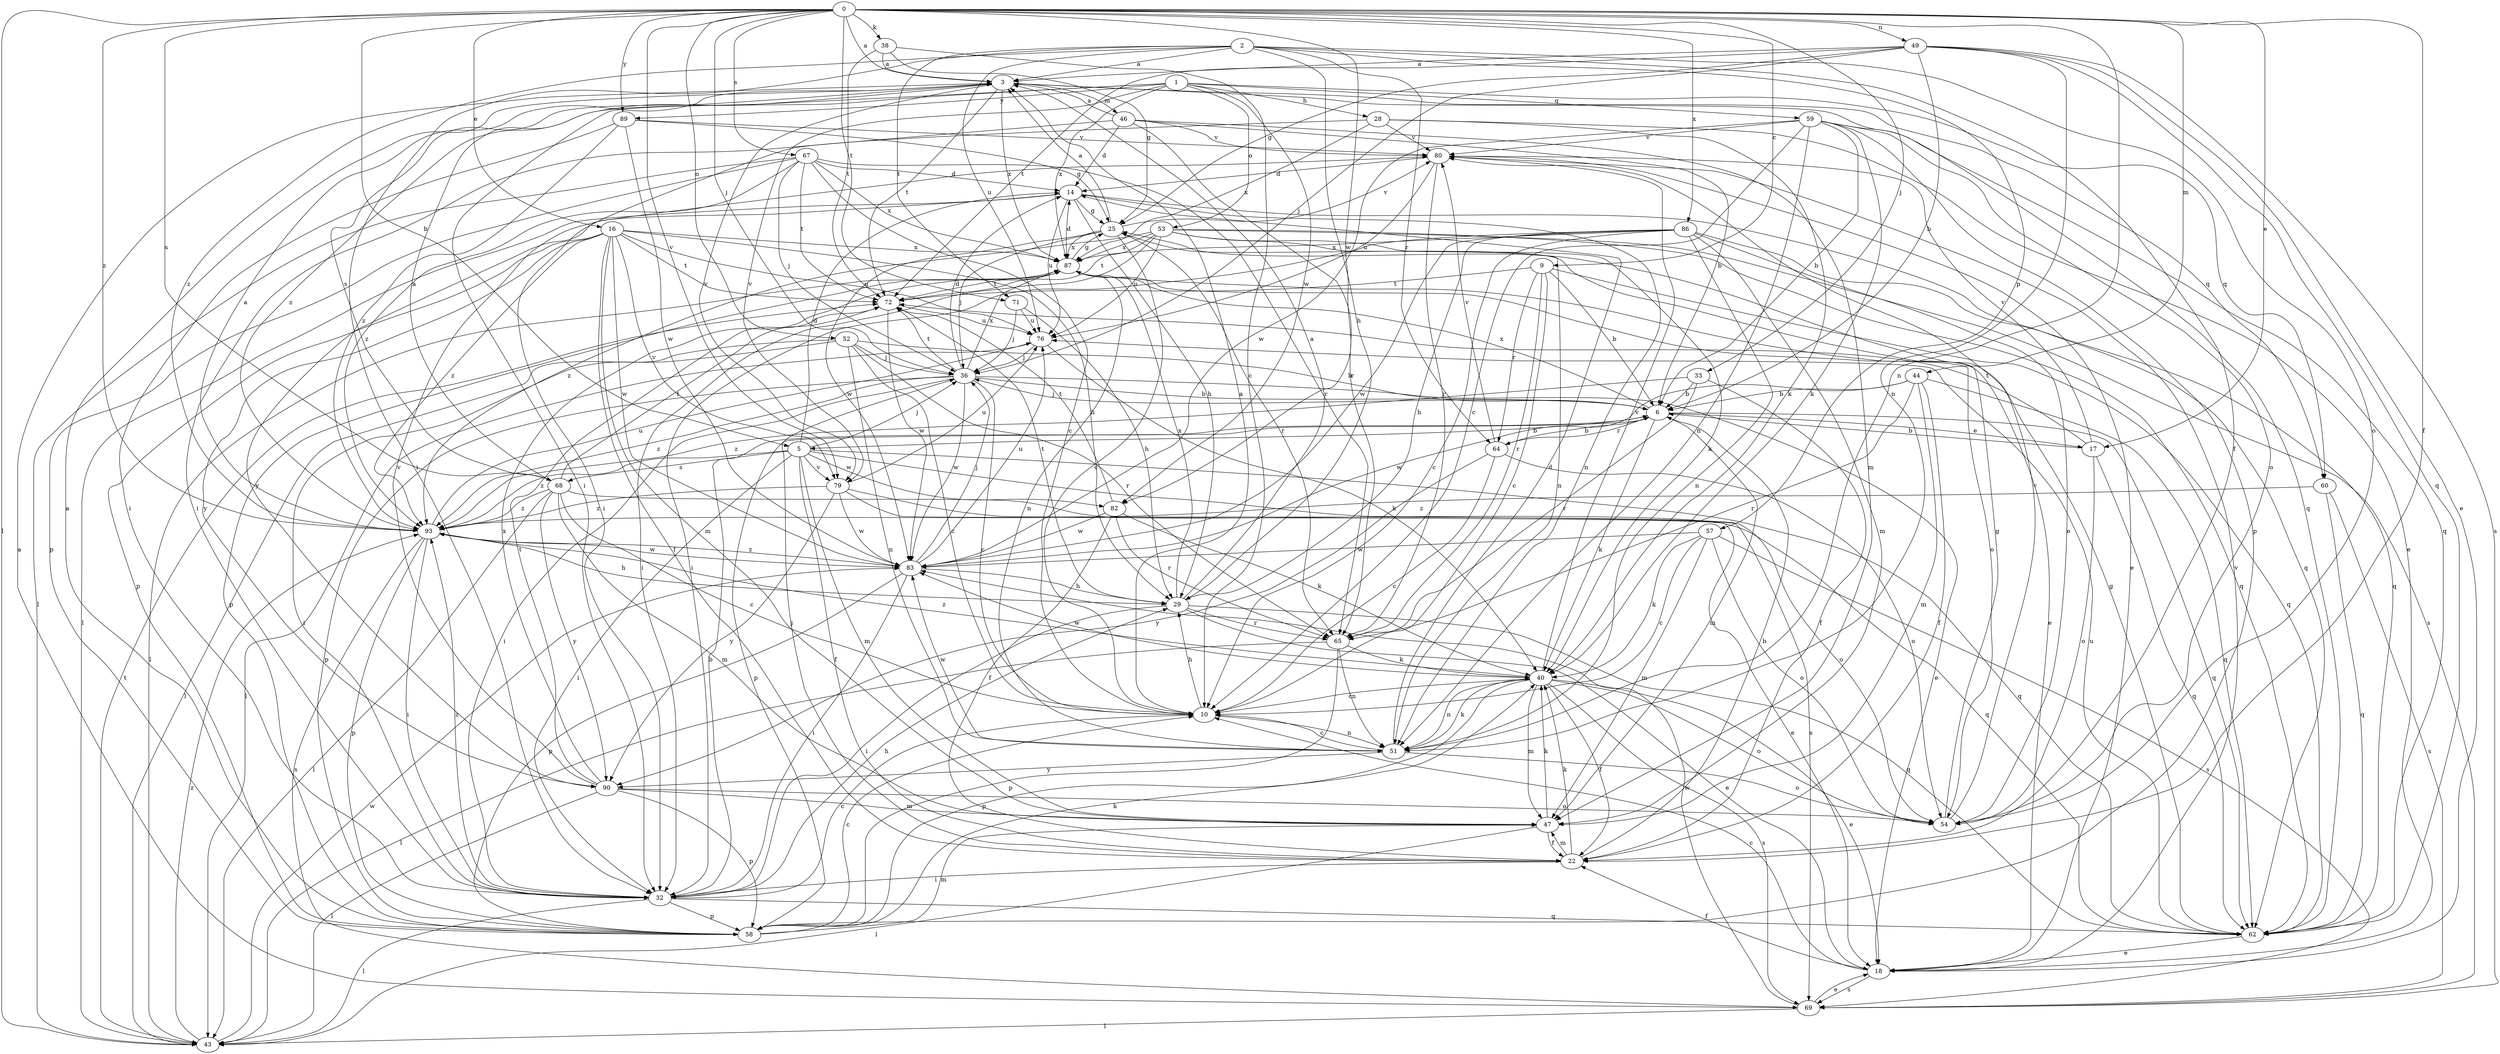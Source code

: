 strict digraph  {
0;
1;
2;
3;
5;
6;
9;
10;
14;
16;
17;
18;
22;
25;
28;
29;
32;
33;
36;
38;
40;
43;
44;
46;
47;
49;
51;
52;
53;
54;
57;
58;
59;
60;
62;
64;
65;
67;
68;
69;
71;
72;
76;
79;
80;
82;
83;
86;
87;
89;
90;
93;
0 -> 3  [label=a];
0 -> 5  [label=b];
0 -> 9  [label=c];
0 -> 16  [label=e];
0 -> 17  [label=e];
0 -> 22  [label=f];
0 -> 33  [label=j];
0 -> 36  [label=j];
0 -> 38  [label=k];
0 -> 43  [label=l];
0 -> 44  [label=m];
0 -> 49  [label=n];
0 -> 51  [label=n];
0 -> 52  [label=o];
0 -> 67  [label=s];
0 -> 68  [label=s];
0 -> 71  [label=t];
0 -> 79  [label=v];
0 -> 82  [label=w];
0 -> 86  [label=x];
0 -> 89  [label=y];
0 -> 93  [label=z];
1 -> 28  [label=h];
1 -> 32  [label=i];
1 -> 53  [label=o];
1 -> 59  [label=q];
1 -> 60  [label=q];
1 -> 79  [label=v];
1 -> 82  [label=w];
1 -> 87  [label=x];
1 -> 89  [label=y];
1 -> 93  [label=z];
2 -> 3  [label=a];
2 -> 22  [label=f];
2 -> 29  [label=h];
2 -> 32  [label=i];
2 -> 54  [label=o];
2 -> 57  [label=p];
2 -> 64  [label=r];
2 -> 71  [label=t];
2 -> 76  [label=u];
2 -> 93  [label=z];
3 -> 46  [label=m];
3 -> 60  [label=q];
3 -> 62  [label=q];
3 -> 68  [label=s];
3 -> 72  [label=t];
3 -> 79  [label=v];
3 -> 87  [label=x];
5 -> 14  [label=d];
5 -> 22  [label=f];
5 -> 32  [label=i];
5 -> 36  [label=j];
5 -> 47  [label=m];
5 -> 62  [label=q];
5 -> 68  [label=s];
5 -> 69  [label=s];
5 -> 79  [label=v];
5 -> 82  [label=w];
5 -> 93  [label=z];
6 -> 5  [label=b];
6 -> 17  [label=e];
6 -> 36  [label=j];
6 -> 40  [label=k];
6 -> 47  [label=m];
6 -> 58  [label=p];
6 -> 62  [label=q];
6 -> 64  [label=r];
6 -> 87  [label=x];
9 -> 6  [label=b];
9 -> 10  [label=c];
9 -> 62  [label=q];
9 -> 64  [label=r];
9 -> 65  [label=r];
9 -> 72  [label=t];
10 -> 3  [label=a];
10 -> 29  [label=h];
10 -> 51  [label=n];
14 -> 25  [label=g];
14 -> 29  [label=h];
14 -> 43  [label=l];
14 -> 51  [label=n];
14 -> 62  [label=q];
14 -> 76  [label=u];
14 -> 90  [label=y];
16 -> 22  [label=f];
16 -> 29  [label=h];
16 -> 47  [label=m];
16 -> 58  [label=p];
16 -> 72  [label=t];
16 -> 76  [label=u];
16 -> 79  [label=v];
16 -> 83  [label=w];
16 -> 87  [label=x];
16 -> 90  [label=y];
16 -> 93  [label=z];
17 -> 6  [label=b];
17 -> 54  [label=o];
17 -> 62  [label=q];
17 -> 72  [label=t];
17 -> 80  [label=v];
18 -> 10  [label=c];
18 -> 22  [label=f];
18 -> 69  [label=s];
18 -> 80  [label=v];
22 -> 6  [label=b];
22 -> 32  [label=i];
22 -> 36  [label=j];
22 -> 40  [label=k];
22 -> 47  [label=m];
25 -> 3  [label=a];
25 -> 10  [label=c];
25 -> 36  [label=j];
25 -> 65  [label=r];
25 -> 80  [label=v];
25 -> 83  [label=w];
25 -> 87  [label=x];
28 -> 18  [label=e];
28 -> 32  [label=i];
28 -> 40  [label=k];
28 -> 80  [label=v];
28 -> 87  [label=x];
29 -> 3  [label=a];
29 -> 18  [label=e];
29 -> 32  [label=i];
29 -> 62  [label=q];
29 -> 65  [label=r];
29 -> 72  [label=t];
29 -> 87  [label=x];
32 -> 6  [label=b];
32 -> 10  [label=c];
32 -> 29  [label=h];
32 -> 43  [label=l];
32 -> 58  [label=p];
32 -> 62  [label=q];
32 -> 93  [label=z];
33 -> 6  [label=b];
33 -> 22  [label=f];
33 -> 65  [label=r];
33 -> 93  [label=z];
36 -> 6  [label=b];
36 -> 10  [label=c];
36 -> 14  [label=d];
36 -> 18  [label=e];
36 -> 32  [label=i];
36 -> 58  [label=p];
36 -> 72  [label=t];
36 -> 83  [label=w];
36 -> 87  [label=x];
36 -> 93  [label=z];
38 -> 3  [label=a];
38 -> 10  [label=c];
38 -> 25  [label=g];
38 -> 72  [label=t];
40 -> 10  [label=c];
40 -> 18  [label=e];
40 -> 22  [label=f];
40 -> 47  [label=m];
40 -> 51  [label=n];
40 -> 54  [label=o];
40 -> 58  [label=p];
40 -> 69  [label=s];
40 -> 80  [label=v];
40 -> 83  [label=w];
40 -> 93  [label=z];
43 -> 72  [label=t];
43 -> 83  [label=w];
43 -> 93  [label=z];
44 -> 6  [label=b];
44 -> 22  [label=f];
44 -> 47  [label=m];
44 -> 62  [label=q];
44 -> 65  [label=r];
44 -> 83  [label=w];
46 -> 3  [label=a];
46 -> 6  [label=b];
46 -> 14  [label=d];
46 -> 32  [label=i];
46 -> 47  [label=m];
46 -> 65  [label=r];
46 -> 80  [label=v];
47 -> 22  [label=f];
47 -> 40  [label=k];
47 -> 43  [label=l];
49 -> 3  [label=a];
49 -> 6  [label=b];
49 -> 18  [label=e];
49 -> 25  [label=g];
49 -> 36  [label=j];
49 -> 51  [label=n];
49 -> 62  [label=q];
49 -> 69  [label=s];
49 -> 72  [label=t];
51 -> 10  [label=c];
51 -> 14  [label=d];
51 -> 40  [label=k];
51 -> 54  [label=o];
51 -> 83  [label=w];
51 -> 90  [label=y];
52 -> 6  [label=b];
52 -> 10  [label=c];
52 -> 32  [label=i];
52 -> 36  [label=j];
52 -> 43  [label=l];
52 -> 51  [label=n];
52 -> 65  [label=r];
53 -> 32  [label=i];
53 -> 40  [label=k];
53 -> 51  [label=n];
53 -> 62  [label=q];
53 -> 69  [label=s];
53 -> 72  [label=t];
53 -> 76  [label=u];
53 -> 87  [label=x];
53 -> 93  [label=z];
54 -> 25  [label=g];
54 -> 80  [label=v];
57 -> 10  [label=c];
57 -> 40  [label=k];
57 -> 47  [label=m];
57 -> 54  [label=o];
57 -> 69  [label=s];
57 -> 83  [label=w];
58 -> 3  [label=a];
58 -> 10  [label=c];
58 -> 40  [label=k];
58 -> 47  [label=m];
59 -> 6  [label=b];
59 -> 10  [label=c];
59 -> 40  [label=k];
59 -> 51  [label=n];
59 -> 54  [label=o];
59 -> 58  [label=p];
59 -> 62  [label=q];
59 -> 80  [label=v];
59 -> 83  [label=w];
60 -> 62  [label=q];
60 -> 69  [label=s];
60 -> 93  [label=z];
62 -> 18  [label=e];
62 -> 25  [label=g];
62 -> 76  [label=u];
64 -> 6  [label=b];
64 -> 10  [label=c];
64 -> 54  [label=o];
64 -> 80  [label=v];
64 -> 90  [label=y];
65 -> 40  [label=k];
65 -> 43  [label=l];
65 -> 51  [label=n];
65 -> 58  [label=p];
67 -> 10  [label=c];
67 -> 14  [label=d];
67 -> 36  [label=j];
67 -> 43  [label=l];
67 -> 58  [label=p];
67 -> 65  [label=r];
67 -> 72  [label=t];
67 -> 87  [label=x];
67 -> 93  [label=z];
68 -> 3  [label=a];
68 -> 10  [label=c];
68 -> 43  [label=l];
68 -> 47  [label=m];
68 -> 62  [label=q];
68 -> 72  [label=t];
68 -> 90  [label=y];
68 -> 93  [label=z];
69 -> 3  [label=a];
69 -> 18  [label=e];
69 -> 43  [label=l];
69 -> 83  [label=w];
71 -> 29  [label=h];
71 -> 36  [label=j];
71 -> 76  [label=u];
72 -> 76  [label=u];
72 -> 83  [label=w];
76 -> 36  [label=j];
76 -> 40  [label=k];
76 -> 43  [label=l];
79 -> 18  [label=e];
79 -> 54  [label=o];
79 -> 76  [label=u];
79 -> 83  [label=w];
79 -> 90  [label=y];
79 -> 93  [label=z];
80 -> 14  [label=d];
80 -> 18  [label=e];
80 -> 65  [label=r];
80 -> 76  [label=u];
82 -> 22  [label=f];
82 -> 40  [label=k];
82 -> 65  [label=r];
82 -> 72  [label=t];
82 -> 83  [label=w];
83 -> 29  [label=h];
83 -> 32  [label=i];
83 -> 36  [label=j];
83 -> 58  [label=p];
83 -> 76  [label=u];
83 -> 93  [label=z];
86 -> 10  [label=c];
86 -> 29  [label=h];
86 -> 32  [label=i];
86 -> 47  [label=m];
86 -> 51  [label=n];
86 -> 54  [label=o];
86 -> 62  [label=q];
86 -> 83  [label=w];
86 -> 87  [label=x];
87 -> 14  [label=d];
87 -> 18  [label=e];
87 -> 25  [label=g];
87 -> 43  [label=l];
87 -> 51  [label=n];
87 -> 54  [label=o];
87 -> 58  [label=p];
87 -> 72  [label=t];
89 -> 25  [label=g];
89 -> 32  [label=i];
89 -> 80  [label=v];
89 -> 83  [label=w];
89 -> 93  [label=z];
90 -> 43  [label=l];
90 -> 47  [label=m];
90 -> 54  [label=o];
90 -> 58  [label=p];
90 -> 72  [label=t];
90 -> 80  [label=v];
90 -> 87  [label=x];
93 -> 3  [label=a];
93 -> 29  [label=h];
93 -> 32  [label=i];
93 -> 58  [label=p];
93 -> 69  [label=s];
93 -> 76  [label=u];
93 -> 83  [label=w];
}
